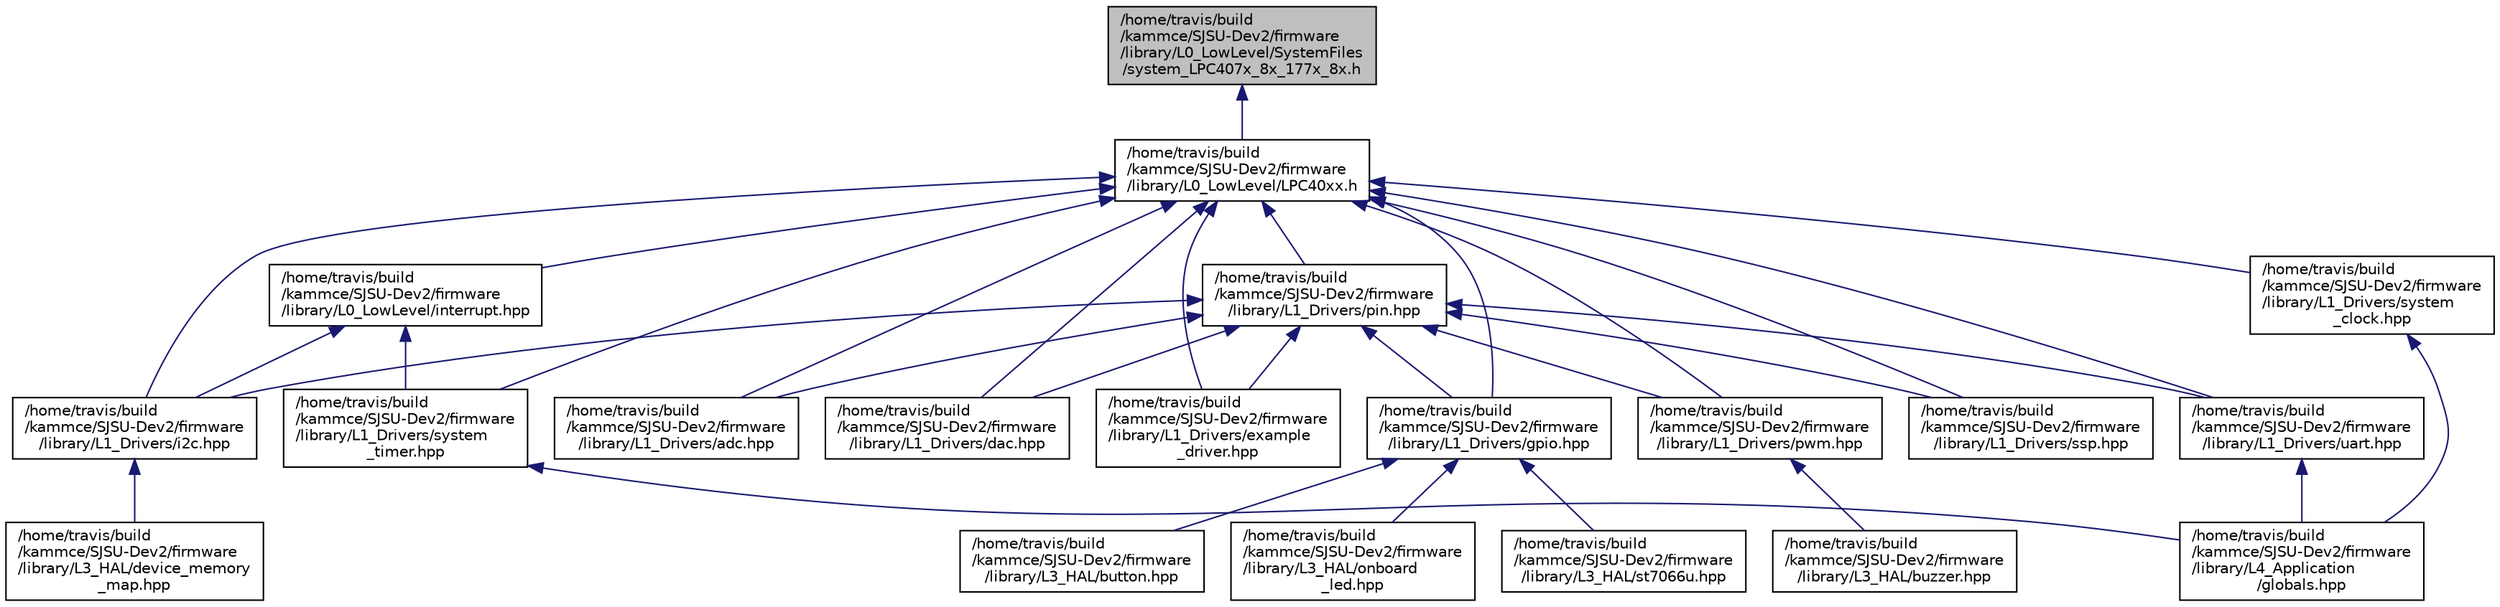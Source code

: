 digraph "/home/travis/build/kammce/SJSU-Dev2/firmware/library/L0_LowLevel/SystemFiles/system_LPC407x_8x_177x_8x.h"
{
  edge [fontname="Helvetica",fontsize="10",labelfontname="Helvetica",labelfontsize="10"];
  node [fontname="Helvetica",fontsize="10",shape=record];
  Node1 [label="/home/travis/build\l/kammce/SJSU-Dev2/firmware\l/library/L0_LowLevel/SystemFiles\l/system_LPC407x_8x_177x_8x.h",height=0.2,width=0.4,color="black", fillcolor="grey75", style="filled" fontcolor="black"];
  Node1 -> Node2 [dir="back",color="midnightblue",fontsize="10",style="solid",fontname="Helvetica"];
  Node2 [label="/home/travis/build\l/kammce/SJSU-Dev2/firmware\l/library/L0_LowLevel/LPC40xx.h",height=0.2,width=0.4,color="black", fillcolor="white", style="filled",URL="$de/dff/LPC40xx_8h_source.html"];
  Node2 -> Node3 [dir="back",color="midnightblue",fontsize="10",style="solid",fontname="Helvetica"];
  Node3 [label="/home/travis/build\l/kammce/SJSU-Dev2/firmware\l/library/L0_LowLevel/interrupt.hpp",height=0.2,width=0.4,color="black", fillcolor="white", style="filled",URL="$df/d97/interrupt_8hpp_source.html"];
  Node3 -> Node4 [dir="back",color="midnightblue",fontsize="10",style="solid",fontname="Helvetica"];
  Node4 [label="/home/travis/build\l/kammce/SJSU-Dev2/firmware\l/library/L1_Drivers/i2c.hpp",height=0.2,width=0.4,color="black", fillcolor="white", style="filled",URL="$db/d1c/i2c_8hpp_source.html"];
  Node4 -> Node5 [dir="back",color="midnightblue",fontsize="10",style="solid",fontname="Helvetica"];
  Node5 [label="/home/travis/build\l/kammce/SJSU-Dev2/firmware\l/library/L3_HAL/device_memory\l_map.hpp",height=0.2,width=0.4,color="black", fillcolor="white", style="filled",URL="$dd/dbb/device__memory__map_8hpp_source.html"];
  Node3 -> Node6 [dir="back",color="midnightblue",fontsize="10",style="solid",fontname="Helvetica"];
  Node6 [label="/home/travis/build\l/kammce/SJSU-Dev2/firmware\l/library/L1_Drivers/system\l_timer.hpp",height=0.2,width=0.4,color="black", fillcolor="white", style="filled",URL="$de/d1f/system__timer_8hpp_source.html"];
  Node6 -> Node7 [dir="back",color="midnightblue",fontsize="10",style="solid",fontname="Helvetica"];
  Node7 [label="/home/travis/build\l/kammce/SJSU-Dev2/firmware\l/library/L4_Application\l/globals.hpp",height=0.2,width=0.4,color="black", fillcolor="white", style="filled",URL="$d5/d82/globals_8hpp_source.html"];
  Node2 -> Node8 [dir="back",color="midnightblue",fontsize="10",style="solid",fontname="Helvetica"];
  Node8 [label="/home/travis/build\l/kammce/SJSU-Dev2/firmware\l/library/L1_Drivers/adc.hpp",height=0.2,width=0.4,color="black", fillcolor="white", style="filled",URL="$d5/d90/adc_8hpp_source.html"];
  Node2 -> Node9 [dir="back",color="midnightblue",fontsize="10",style="solid",fontname="Helvetica"];
  Node9 [label="/home/travis/build\l/kammce/SJSU-Dev2/firmware\l/library/L1_Drivers/dac.hpp",height=0.2,width=0.4,color="black", fillcolor="white", style="filled",URL="$d7/dd1/dac_8hpp_source.html"];
  Node2 -> Node10 [dir="back",color="midnightblue",fontsize="10",style="solid",fontname="Helvetica"];
  Node10 [label="/home/travis/build\l/kammce/SJSU-Dev2/firmware\l/library/L1_Drivers/example\l_driver.hpp",height=0.2,width=0.4,color="black", fillcolor="white", style="filled",URL="$df/d6c/example__driver_8hpp_source.html"];
  Node2 -> Node11 [dir="back",color="midnightblue",fontsize="10",style="solid",fontname="Helvetica"];
  Node11 [label="/home/travis/build\l/kammce/SJSU-Dev2/firmware\l/library/L1_Drivers/gpio.hpp",height=0.2,width=0.4,color="black", fillcolor="white", style="filled",URL="$d1/d2c/gpio_8hpp_source.html"];
  Node11 -> Node12 [dir="back",color="midnightblue",fontsize="10",style="solid",fontname="Helvetica"];
  Node12 [label="/home/travis/build\l/kammce/SJSU-Dev2/firmware\l/library/L3_HAL/button.hpp",height=0.2,width=0.4,color="black", fillcolor="white", style="filled",URL="$db/d4b/button_8hpp_source.html"];
  Node11 -> Node13 [dir="back",color="midnightblue",fontsize="10",style="solid",fontname="Helvetica"];
  Node13 [label="/home/travis/build\l/kammce/SJSU-Dev2/firmware\l/library/L3_HAL/onboard\l_led.hpp",height=0.2,width=0.4,color="black", fillcolor="white", style="filled",URL="$d0/d8f/onboard__led_8hpp_source.html"];
  Node11 -> Node14 [dir="back",color="midnightblue",fontsize="10",style="solid",fontname="Helvetica"];
  Node14 [label="/home/travis/build\l/kammce/SJSU-Dev2/firmware\l/library/L3_HAL/st7066u.hpp",height=0.2,width=0.4,color="black", fillcolor="white", style="filled",URL="$d3/d4e/st7066u_8hpp_source.html"];
  Node2 -> Node4 [dir="back",color="midnightblue",fontsize="10",style="solid",fontname="Helvetica"];
  Node2 -> Node15 [dir="back",color="midnightblue",fontsize="10",style="solid",fontname="Helvetica"];
  Node15 [label="/home/travis/build\l/kammce/SJSU-Dev2/firmware\l/library/L1_Drivers/pin.hpp",height=0.2,width=0.4,color="black", fillcolor="white", style="filled",URL="$d5/df1/pin_8hpp_source.html"];
  Node15 -> Node8 [dir="back",color="midnightblue",fontsize="10",style="solid",fontname="Helvetica"];
  Node15 -> Node9 [dir="back",color="midnightblue",fontsize="10",style="solid",fontname="Helvetica"];
  Node15 -> Node10 [dir="back",color="midnightblue",fontsize="10",style="solid",fontname="Helvetica"];
  Node15 -> Node11 [dir="back",color="midnightblue",fontsize="10",style="solid",fontname="Helvetica"];
  Node15 -> Node4 [dir="back",color="midnightblue",fontsize="10",style="solid",fontname="Helvetica"];
  Node15 -> Node16 [dir="back",color="midnightblue",fontsize="10",style="solid",fontname="Helvetica"];
  Node16 [label="/home/travis/build\l/kammce/SJSU-Dev2/firmware\l/library/L1_Drivers/pwm.hpp",height=0.2,width=0.4,color="black", fillcolor="white", style="filled",URL="$d4/dc7/pwm_8hpp_source.html"];
  Node16 -> Node17 [dir="back",color="midnightblue",fontsize="10",style="solid",fontname="Helvetica"];
  Node17 [label="/home/travis/build\l/kammce/SJSU-Dev2/firmware\l/library/L3_HAL/buzzer.hpp",height=0.2,width=0.4,color="black", fillcolor="white", style="filled",URL="$df/d07/buzzer_8hpp_source.html"];
  Node15 -> Node18 [dir="back",color="midnightblue",fontsize="10",style="solid",fontname="Helvetica"];
  Node18 [label="/home/travis/build\l/kammce/SJSU-Dev2/firmware\l/library/L1_Drivers/ssp.hpp",height=0.2,width=0.4,color="black", fillcolor="white", style="filled",URL="$d2/d0e/ssp_8hpp_source.html"];
  Node15 -> Node19 [dir="back",color="midnightblue",fontsize="10",style="solid",fontname="Helvetica"];
  Node19 [label="/home/travis/build\l/kammce/SJSU-Dev2/firmware\l/library/L1_Drivers/uart.hpp",height=0.2,width=0.4,color="black", fillcolor="white", style="filled",URL="$de/d3f/uart_8hpp_source.html"];
  Node19 -> Node7 [dir="back",color="midnightblue",fontsize="10",style="solid",fontname="Helvetica"];
  Node2 -> Node16 [dir="back",color="midnightblue",fontsize="10",style="solid",fontname="Helvetica"];
  Node2 -> Node18 [dir="back",color="midnightblue",fontsize="10",style="solid",fontname="Helvetica"];
  Node2 -> Node20 [dir="back",color="midnightblue",fontsize="10",style="solid",fontname="Helvetica"];
  Node20 [label="/home/travis/build\l/kammce/SJSU-Dev2/firmware\l/library/L1_Drivers/system\l_clock.hpp",height=0.2,width=0.4,color="black", fillcolor="white", style="filled",URL="$d3/d12/system__clock_8hpp_source.html"];
  Node20 -> Node7 [dir="back",color="midnightblue",fontsize="10",style="solid",fontname="Helvetica"];
  Node2 -> Node6 [dir="back",color="midnightblue",fontsize="10",style="solid",fontname="Helvetica"];
  Node2 -> Node19 [dir="back",color="midnightblue",fontsize="10",style="solid",fontname="Helvetica"];
}
